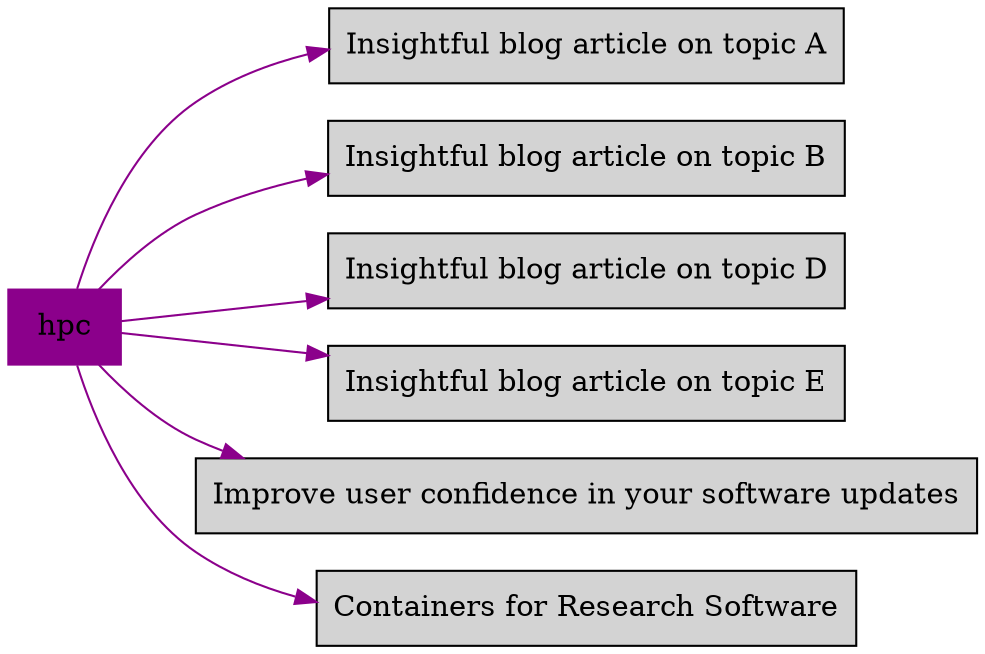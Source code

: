 digraph bettersoftware {
            rankdir = LR;
            ratio = fill;
            node [style=filled];
            node [shape = box];
"hpc" [colorscheme="svg" color="darkmagenta"];
"hpc" ->  "BlogArticleSkeletonA.md" [colorscheme="svg" color="darkmagenta"];
"BlogArticleSkeletonA.md" [label="Insightful blog article on topic A" URL="http://bss.parallactic.com/resources/insightful-blog-article-on-topic-a"]
"hpc" ->  "BlogArticleSkeletonB.md" [colorscheme="svg" color="darkmagenta"];
"BlogArticleSkeletonB.md" [label="Insightful blog article on topic B" URL="http://bss.parallactic.com/resources/insightful-blog-article-on-topic-b"]
"hpc" ->  "BlogArticleSkeletonD.md" [colorscheme="svg" color="darkmagenta"];
"BlogArticleSkeletonD.md" [label="Insightful blog article on topic D" URL="http://bss.parallactic.com/resources/insightful-blog-article-on-topic-d"]
"hpc" ->  "BlogArticleSkeletonE.md" [colorscheme="svg" color="darkmagenta"];
"BlogArticleSkeletonE.md" [label="Insightful blog article on topic E" URL="http://bss.parallactic.com/resources/insightful-blog-article-on-topic-e"]
"hpc" ->  "ImproveUserConfidenceInSwUpdates.md" [colorscheme="svg" color="darkmagenta"];
"ImproveUserConfidenceInSwUpdates.md" [label="Improve user confidence in your software updates" URL="http://bss.parallactic.com/resources/improve-user-confidence-in-your-software-updates"]
"hpc" ->  "ContainersForResearchSw.md" [colorscheme="svg" color="darkmagenta"];
"ContainersForResearchSw.md" [label="Containers for Research Software" URL="http://bss.parallactic.com/resources/containers-for-research-software"]
}